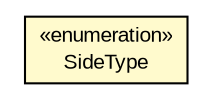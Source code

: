 #!/usr/local/bin/dot
#
# Class diagram 
# Generated by UMLGraph version R5_6-24-gf6e263 (http://www.umlgraph.org/)
#

digraph G {
	edge [fontname="arial",fontsize=10,labelfontname="arial",labelfontsize=10];
	node [fontname="arial",fontsize=10,shape=plaintext];
	nodesep=0.25;
	ranksep=0.5;
	// com.id.droneapi.impl.algorithm.v2.sides.ISide.SideType
	c1937 [label=<<table title="com.id.droneapi.impl.algorithm.v2.sides.ISide.SideType" border="0" cellborder="1" cellspacing="0" cellpadding="2" port="p" bgcolor="lemonChiffon" href="./ISide.SideType.html">
		<tr><td><table border="0" cellspacing="0" cellpadding="1">
<tr><td align="center" balign="center"> &#171;enumeration&#187; </td></tr>
<tr><td align="center" balign="center"> SideType </td></tr>
		</table></td></tr>
		</table>>, URL="./ISide.SideType.html", fontname="arial", fontcolor="black", fontsize=10.0];
}

